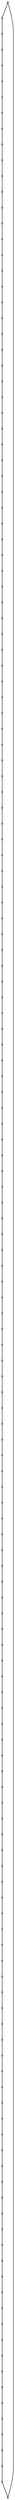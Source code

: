 graph random1686525877 {
	node [shape=point fillcolor=white]
	1 [ pos = "14.184348,12.700840!"]
	2 [ pos = "8.056849,17.283418!"]
	3 [ pos = "5.014439,7.314580!"]
	4 [ pos = "14.430244,1.123407!"]
	5 [ pos = "1.440601,18.586632!"]
	6 [ pos = "1.933807,6.976958!"]
	7 [ pos = "8.983748,16.251690!"]
	8 [ pos = "0.485215,6.818983!"]
	9 [ pos = "19.217849,19.115033!"]
	10 [ pos = "17.938639,17.906563!"]
	11 [ pos = "17.715580,0.998602!"]
	12 [ pos = "16.228113,3.469756!"]
	13 [ pos = "8.045963,10.895401!"]
	14 [ pos = "4.475741,19.756768!"]
	15 [ pos = "5.426426,2.284721!"]
	16 [ pos = "16.198345,19.610773!"]
	17 [ pos = "14.985561,4.253945!"]
	18 [ pos = "16.892941,20.000000!"]
	19 [ pos = "11.568525,11.321934!"]
	20 [ pos = "1.122157,13.009126!"]
	21 [ pos = "9.907316,3.055964!"]
	22 [ pos = "19.986085,18.891064!"]
	23 [ pos = "19.307654,0.470050!"]
	24 [ pos = "5.708798,18.524253!"]
	25 [ pos = "19.585083,3.646187!"]
	26 [ pos = "16.429566,17.299413!"]
	27 [ pos = "4.644788,12.656429!"]
	28 [ pos = "0.767919,12.690751!"]
	29 [ pos = "3.550581,5.243661!"]
	30 [ pos = "12.446269,8.977006!"]
	31 [ pos = "7.528382,8.643364!"]
	32 [ pos = "8.586530,2.512693!"]
	33 [ pos = "12.897309,5.478221!"]
	34 [ pos = "2.511443,4.464584!"]
	35 [ pos = "16.800155,3.633600!"]
	36 [ pos = "17.473711,6.706221!"]
	37 [ pos = "6.689565,17.458545!"]
	38 [ pos = "5.596036,5.995969!"]
	39 [ pos = "17.928595,11.304834!"]
	40 [ pos = "4.518972,17.512428!"]
	41 [ pos = "14.951020,0.947288!"]
	42 [ pos = "14.810591,19.595808!"]
	43 [ pos = "13.603718,15.578511!"]
	44 [ pos = "12.285309,17.154298!"]
	45 [ pos = "0.820921,4.730329!"]
	46 [ pos = "6.130055,8.349303!"]
	47 [ pos = "13.373693,14.716585!"]
	48 [ pos = "10.861996,6.269752!"]
	49 [ pos = "0.193555,13.373440!"]
	50 [ pos = "10.734337,16.993710!"]
	51 [ pos = "17.007040,8.206797!"]
	52 [ pos = "3.698682,3.695355!"]
	53 [ pos = "5.664093,9.294718!"]
	54 [ pos = "9.691324,3.591438!"]
	55 [ pos = "0.598302,14.210296!"]
	56 [ pos = "1.102616,15.549322!"]
	57 [ pos = "15.157585,15.913207!"]
	58 [ pos = "15.143880,8.760052!"]
	59 [ pos = "11.490468,7.427940!"]
	60 [ pos = "5.913101,12.311389!"]
	61 [ pos = "12.158268,12.043156!"]
	62 [ pos = "0.659443,5.530712!"]
	63 [ pos = "6.758491,11.521439!"]
	64 [ pos = "11.800464,6.952046!"]
	65 [ pos = "4.893629,2.533550!"]
	66 [ pos = "3.944506,1.899420!"]
	67 [ pos = "10.740348,7.643188!"]
	68 [ pos = "5.594775,16.404440!"]
	69 [ pos = "16.937906,15.286099!"]
	70 [ pos = "19.995879,17.536208!"]
	71 [ pos = "9.495145,1.097245!"]
	72 [ pos = "13.084279,4.651480!"]
	73 [ pos = "17.010452,8.226910!"]
	74 [ pos = "13.411532,8.499670!"]
	75 [ pos = "15.654850,19.324633!"]
	76 [ pos = "0.809810,7.811868!"]
	77 [ pos = "11.366539,1.469253!"]
	78 [ pos = "13.342580,18.125030!"]
	79 [ pos = "12.990692,5.141794!"]
	80 [ pos = "5.075826,17.884321!"]
	81 [ pos = "7.675344,9.020332!"]
	82 [ pos = "19.783741,18.415692!"]
	83 [ pos = "16.663520,5.377267!"]
	84 [ pos = "14.818883,13.600176!"]
	85 [ pos = "0.662116,14.813511!"]
	86 [ pos = "11.135134,10.157261!"]
	87 [ pos = "15.910756,4.218163!"]
	88 [ pos = "14.808741,12.919958!"]
	89 [ pos = "12.445073,8.219023!"]
	90 [ pos = "1.418379,8.098673!"]
	91 [ pos = "7.542407,2.228188!"]
	92 [ pos = "15.910541,18.908945!"]
	93 [ pos = "3.697441,9.251871!"]
	94 [ pos = "17.032725,16.688133!"]
	95 [ pos = "14.393665,2.107301!"]
	96 [ pos = "14.571205,2.067759!"]
	97 [ pos = "11.127633,14.353696!"]
	98 [ pos = "0.482201,7.789903!"]
	99 [ pos = "19.730963,15.301084!"]
	100 [ pos = "1.388829,0.391829!"]
	101 [ pos = "10.113346,12.523963!"]
	102 [ pos = "10.549090,6.022852!"]
	103 [ pos = "16.742126,5.356581!"]
	104 [ pos = "18.942810,9.185949!"]
	105 [ pos = "13.575604,0.359939!"]
	106 [ pos = "17.284622,1.116761!"]
	107 [ pos = "2.588127,13.193914!"]
	108 [ pos = "0.024457,6.285568!"]
	109 [ pos = "2.444535,17.057182!"]
	110 [ pos = "2.972451,16.838200!"]
	111 [ pos = "19.164483,17.543656!"]
	112 [ pos = "18.905959,10.290866!"]
	113 [ pos = "11.896103,19.388160!"]
	114 [ pos = "18.080768,11.625815!"]
	115 [ pos = "14.687994,19.469597!"]
	116 [ pos = "12.017644,4.800090!"]
	117 [ pos = "11.992310,2.565484!"]
	118 [ pos = "10.822942,8.733187!"]
	119 [ pos = "7.922065,9.764502!"]
	120 [ pos = "17.919136,1.496419!"]
	121 [ pos = "10.124440,15.202509!"]
	122 [ pos = "2.613180,12.712567!"]
	123 [ pos = "8.395172,2.637637!"]
	124 [ pos = "18.998136,10.839707!"]
	125 [ pos = "19.694819,1.969337!"]
	126 [ pos = "7.676657,18.858052!"]
	127 [ pos = "19.512993,6.581366!"]
	128 [ pos = "9.147667,11.407846!"]
	129 [ pos = "5.968277,7.227186!"]
	130 [ pos = "3.032412,0.655021!"]
	131 [ pos = "6.695533,15.050056!"]
	132 [ pos = "5.455111,18.687844!"]
	133 [ pos = "17.615540,16.278053!"]
	134 [ pos = "7.419780,5.536355!"]
	135 [ pos = "6.041305,5.337667!"]
	136 [ pos = "7.032774,16.165746!"]
	137 [ pos = "0.538925,9.645954!"]
	138 [ pos = "8.877063,8.934098!"]
	139 [ pos = "12.283592,7.873949!"]
	140 [ pos = "19.773805,11.977160!"]
	141 [ pos = "9.843286,7.449213!"]
	142 [ pos = "10.833962,9.355030!"]
	143 [ pos = "14.030579,19.981630!"]
	144 [ pos = "0.761626,19.998856!"]
	145 [ pos = "7.207566,3.794037!"]
	146 [ pos = "0.652627,13.903099!"]
	147 [ pos = "18.844093,6.107739!"]
	148 [ pos = "12.589693,16.458383!"]
	149 [ pos = "2.384542,0.008223!"]
	150 [ pos = "1.993488,8.425847!"]
	151 [ pos = "5.345890,9.026262!"]
	152 [ pos = "4.590343,5.884815!"]
	153 [ pos = "18.672216,13.467407!"]
	154 [ pos = "14.818913,10.954558!"]
	155 [ pos = "1.340106,14.591468!"]
	156 [ pos = "2.930468,11.183392!"]
	157 [ pos = "2.039431,13.764431!"]
	158 [ pos = "0.537172,16.070010!"]
	159 [ pos = "13.744810,1.298797!"]

	1 -- 88
	88 -- 84
	84 -- 47
	47 -- 43
	43 -- 148
	148 -- 44
	44 -- 78
	78 -- 115
	115 -- 42
	42 -- 143
	143 -- 75
	75 -- 92
	92 -- 16
	16 -- 18
	18 -- 10
	10 -- 111
	111 -- 70
	70 -- 82
	82 -- 22
	22 -- 9
	9 -- 133
	133 -- 94
	94 -- 26
	26 -- 57
	57 -- 69
	69 -- 153
	153 -- 140
	140 -- 124
	124 -- 112
	112 -- 104
	104 -- 73
	73 -- 51
	51 -- 36
	36 -- 147
	147 -- 127
	127 -- 25
	25 -- 125
	125 -- 23
	23 -- 11
	11 -- 106
	106 -- 120
	120 -- 35
	35 -- 12
	12 -- 87
	87 -- 17
	17 -- 72
	72 -- 79
	79 -- 33
	33 -- 116
	116 -- 48
	48 -- 102
	102 -- 64
	64 -- 59
	59 -- 67
	67 -- 141
	141 -- 118
	118 -- 142
	142 -- 86
	86 -- 19
	19 -- 61
	61 -- 101
	101 -- 128
	128 -- 13
	13 -- 119
	119 -- 81
	81 -- 31
	31 -- 138
	138 -- 46
	46 -- 151
	151 -- 53
	53 -- 93
	93 -- 150
	150 -- 90
	90 -- 76
	76 -- 98
	98 -- 8
	8 -- 108
	108 -- 62
	62 -- 45
	45 -- 34
	34 -- 29
	29 -- 152
	152 -- 38
	38 -- 135
	135 -- 134
	134 -- 145
	145 -- 91
	91 -- 123
	123 -- 32
	32 -- 21
	21 -- 54
	54 -- 71
	71 -- 77
	77 -- 117
	117 -- 159
	159 -- 4
	4 -- 41
	41 -- 96
	96 -- 95
	95 -- 105
	105 -- 83
	83 -- 103
	103 -- 58
	58 -- 74
	74 -- 89
	89 -- 139
	139 -- 30
	30 -- 154
	154 -- 39
	39 -- 114
	114 -- 99
	99 -- 97
	97 -- 121
	121 -- 7
	7 -- 2
	2 -- 37
	37 -- 136
	136 -- 131
	131 -- 68
	68 -- 40
	40 -- 80
	80 -- 132
	132 -- 24
	24 -- 14
	14 -- 5
	5 -- 144
	144 -- 109
	109 -- 110
	110 -- 56
	56 -- 158
	158 -- 85
	85 -- 55
	55 -- 146
	146 -- 49
	49 -- 28
	28 -- 20
	20 -- 157
	157 -- 107
	107 -- 122
	122 -- 156
	156 -- 27
	27 -- 60
	60 -- 63
	63 -- 129
	129 -- 3
	3 -- 6
	6 -- 137
	137 -- 155
	155 -- 126
	126 -- 50
	50 -- 113
	113 -- 52
	52 -- 65
	65 -- 15
	15 -- 66
	66 -- 130
	130 -- 149
	149 -- 100
	100 -- 1
}